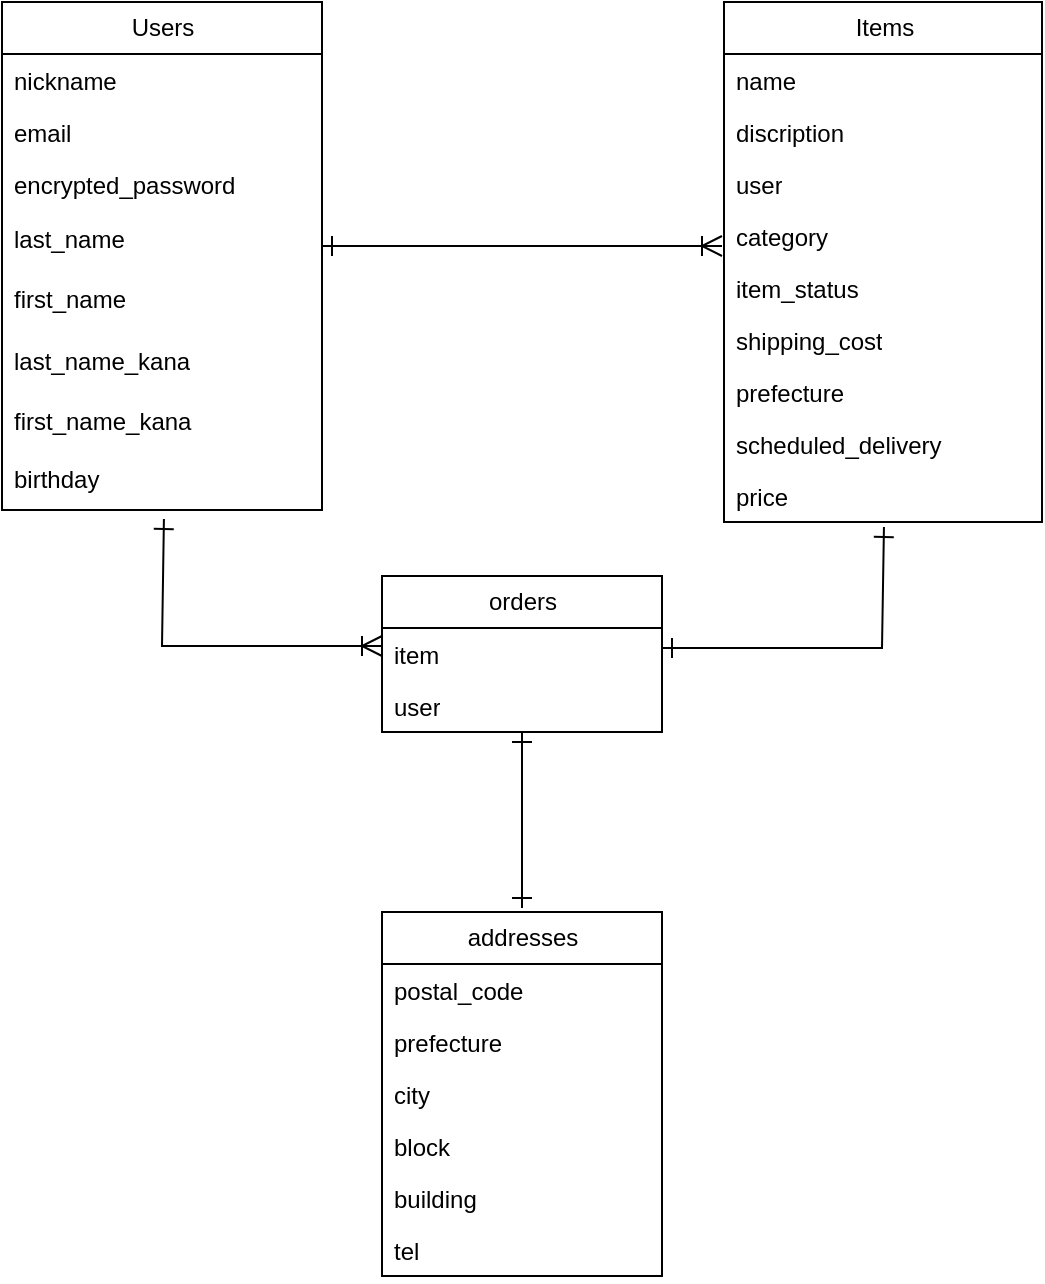 <mxfile>
    <diagram id="_C2DEo1DSgKWEb_ukadL" name="Page-1">
        <mxGraphModel dx="641" dy="522" grid="1" gridSize="10" guides="1" tooltips="1" connect="1" arrows="1" fold="1" page="1" pageScale="1" pageWidth="827" pageHeight="1169" math="0" shadow="0">
            <root>
                <mxCell id="0"/>
                <mxCell id="1" parent="0"/>
                <mxCell id="10" value="Users" style="swimlane;fontStyle=0;childLayout=stackLayout;horizontal=1;startSize=26;fillColor=none;horizontalStack=0;resizeParent=1;resizeParentMax=0;resizeLast=0;collapsible=1;marginBottom=0;html=1;rounded=0;" parent="1" vertex="1">
                    <mxGeometry x="40" y="37" width="160" height="254" as="geometry">
                        <mxRectangle x="40" y="30" width="60" height="30" as="alternateBounds"/>
                    </mxGeometry>
                </mxCell>
                <mxCell id="11" value="nickname&lt;br&gt;&lt;br&gt;" style="text;strokeColor=none;fillColor=none;align=left;verticalAlign=top;spacingLeft=4;spacingRight=4;overflow=hidden;rotatable=0;points=[[0,0.5],[1,0.5]];portConstraint=eastwest;whiteSpace=wrap;html=1;rounded=0;" parent="10" vertex="1">
                    <mxGeometry y="26" width="160" height="26" as="geometry"/>
                </mxCell>
                <mxCell id="12" value="email" style="text;strokeColor=none;fillColor=none;align=left;verticalAlign=top;spacingLeft=4;spacingRight=4;overflow=hidden;rotatable=0;points=[[0,0.5],[1,0.5]];portConstraint=eastwest;whiteSpace=wrap;html=1;rounded=0;" parent="10" vertex="1">
                    <mxGeometry y="52" width="160" height="26" as="geometry"/>
                </mxCell>
                <mxCell id="13" value="encrypted_password" style="text;strokeColor=none;fillColor=none;align=left;verticalAlign=top;spacingLeft=4;spacingRight=4;overflow=hidden;rotatable=0;points=[[0,0.5],[1,0.5]];portConstraint=eastwest;whiteSpace=wrap;html=1;rounded=0;" parent="10" vertex="1">
                    <mxGeometry y="78" width="160" height="26" as="geometry"/>
                </mxCell>
                <mxCell id="36" value="last_name" style="text;strokeColor=none;fillColor=none;align=left;verticalAlign=middle;spacingLeft=4;spacingRight=4;overflow=hidden;points=[[0,0.5],[1,0.5]];portConstraint=eastwest;rotatable=0;whiteSpace=wrap;html=1;rounded=0;" vertex="1" parent="10">
                    <mxGeometry y="104" width="160" height="30" as="geometry"/>
                </mxCell>
                <mxCell id="37" value="first_name" style="text;strokeColor=none;fillColor=none;align=left;verticalAlign=middle;spacingLeft=4;spacingRight=4;overflow=hidden;points=[[0,0.5],[1,0.5]];portConstraint=eastwest;rotatable=0;whiteSpace=wrap;html=1;rounded=0;" vertex="1" parent="10">
                    <mxGeometry y="134" width="160" height="30" as="geometry"/>
                </mxCell>
                <mxCell id="42" value="&lt;font face=&quot;Helvetica&quot;&gt;&lt;span style=&quot;font-size: 12px;&quot;&gt;last_name_kana&lt;/span&gt;&lt;/font&gt;" style="text;strokeColor=none;fillColor=none;align=left;verticalAlign=middle;spacingLeft=4;spacingRight=4;overflow=hidden;points=[[0,0.5],[1,0.5]];portConstraint=eastwest;rotatable=0;whiteSpace=wrap;html=1;fontSize=16;hachureGap=4;fontFamily=Architects Daughter;fontSource=https%3A%2F%2Ffonts.googleapis.com%2Fcss%3Ffamily%3DArchitects%2BDaughter;rounded=0;" vertex="1" parent="10">
                    <mxGeometry y="164" width="160" height="30" as="geometry"/>
                </mxCell>
                <mxCell id="43" value="&lt;font face=&quot;Helvetica&quot; style=&quot;font-size: 12px;&quot;&gt;first_name_kana&lt;/font&gt;" style="text;strokeColor=none;fillColor=none;align=left;verticalAlign=middle;spacingLeft=4;spacingRight=4;overflow=hidden;points=[[0,0.5],[1,0.5]];portConstraint=eastwest;rotatable=0;whiteSpace=wrap;html=1;fontSize=16;hachureGap=4;fontFamily=Architects Daughter;fontSource=https%3A%2F%2Ffonts.googleapis.com%2Fcss%3Ffamily%3DArchitects%2BDaughter;rounded=0;" vertex="1" parent="10">
                    <mxGeometry y="194" width="160" height="30" as="geometry"/>
                </mxCell>
                <mxCell id="38" value="birthday" style="text;strokeColor=none;fillColor=none;align=left;verticalAlign=middle;spacingLeft=4;spacingRight=4;overflow=hidden;points=[[0,0.5],[1,0.5]];portConstraint=eastwest;rotatable=0;whiteSpace=wrap;html=1;rounded=0;" vertex="1" parent="10">
                    <mxGeometry y="224" width="160" height="30" as="geometry"/>
                </mxCell>
                <mxCell id="14" value="Items" style="swimlane;fontStyle=0;childLayout=stackLayout;horizontal=1;startSize=26;fillColor=none;horizontalStack=0;resizeParent=1;resizeParentMax=0;resizeLast=0;collapsible=1;marginBottom=0;html=1;rounded=0;" parent="1" vertex="1">
                    <mxGeometry x="401" y="37" width="159" height="260" as="geometry">
                        <mxRectangle x="40" y="30" width="60" height="30" as="alternateBounds"/>
                    </mxGeometry>
                </mxCell>
                <mxCell id="62" value="name&lt;br&gt;" style="text;strokeColor=none;fillColor=none;align=left;verticalAlign=top;spacingLeft=4;spacingRight=4;overflow=hidden;rotatable=0;points=[[0,0.5],[1,0.5]];portConstraint=eastwest;whiteSpace=wrap;html=1;rounded=0;" vertex="1" parent="14">
                    <mxGeometry y="26" width="159" height="26" as="geometry"/>
                </mxCell>
                <mxCell id="61" value="discription" style="text;strokeColor=none;fillColor=none;align=left;verticalAlign=top;spacingLeft=4;spacingRight=4;overflow=hidden;rotatable=0;points=[[0,0.5],[1,0.5]];portConstraint=eastwest;whiteSpace=wrap;html=1;rounded=0;" vertex="1" parent="14">
                    <mxGeometry y="52" width="159" height="26" as="geometry"/>
                </mxCell>
                <mxCell id="15" value="user&lt;br&gt;&lt;br&gt;" style="text;strokeColor=none;fillColor=none;align=left;verticalAlign=top;spacingLeft=4;spacingRight=4;overflow=hidden;rotatable=0;points=[[0,0.5],[1,0.5]];portConstraint=eastwest;whiteSpace=wrap;html=1;rounded=0;" parent="14" vertex="1">
                    <mxGeometry y="78" width="159" height="26" as="geometry"/>
                </mxCell>
                <mxCell id="16" value="category" style="text;strokeColor=none;fillColor=none;align=left;verticalAlign=top;spacingLeft=4;spacingRight=4;overflow=hidden;rotatable=0;points=[[0,0.5],[1,0.5]];portConstraint=eastwest;whiteSpace=wrap;html=1;rounded=0;" parent="14" vertex="1">
                    <mxGeometry y="104" width="159" height="26" as="geometry"/>
                </mxCell>
                <mxCell id="28" value="item_status" style="text;strokeColor=none;fillColor=none;align=left;verticalAlign=top;spacingLeft=4;spacingRight=4;overflow=hidden;rotatable=0;points=[[0,0.5],[1,0.5]];portConstraint=eastwest;whiteSpace=wrap;html=1;rounded=0;" parent="14" vertex="1">
                    <mxGeometry y="130" width="159" height="26" as="geometry"/>
                </mxCell>
                <mxCell id="30" value="shipping_cost" style="text;strokeColor=none;fillColor=none;align=left;verticalAlign=top;spacingLeft=4;spacingRight=4;overflow=hidden;rotatable=0;points=[[0,0.5],[1,0.5]];portConstraint=eastwest;whiteSpace=wrap;html=1;rounded=0;" parent="14" vertex="1">
                    <mxGeometry y="156" width="159" height="26" as="geometry"/>
                </mxCell>
                <mxCell id="17" value="prefecture" style="text;strokeColor=none;fillColor=none;align=left;verticalAlign=top;spacingLeft=4;spacingRight=4;overflow=hidden;rotatable=0;points=[[0,0.5],[1,0.5]];portConstraint=eastwest;whiteSpace=wrap;html=1;rounded=0;" parent="14" vertex="1">
                    <mxGeometry y="182" width="159" height="26" as="geometry"/>
                </mxCell>
                <mxCell id="51" value="scheduled_delivery" style="text;strokeColor=none;fillColor=none;align=left;verticalAlign=top;spacingLeft=4;spacingRight=4;overflow=hidden;rotatable=0;points=[[0,0.5],[1,0.5]];portConstraint=eastwest;whiteSpace=wrap;html=1;rounded=0;" vertex="1" parent="14">
                    <mxGeometry y="208" width="159" height="26" as="geometry"/>
                </mxCell>
                <mxCell id="87" value="price" style="text;strokeColor=none;fillColor=none;align=left;verticalAlign=top;spacingLeft=4;spacingRight=4;overflow=hidden;rotatable=0;points=[[0,0.5],[1,0.5]];portConstraint=eastwest;whiteSpace=wrap;html=1;rounded=0;" vertex="1" parent="14">
                    <mxGeometry y="234" width="159" height="26" as="geometry"/>
                </mxCell>
                <mxCell id="99" style="edgeStyle=none;jumpSize=0;html=1;strokeColor=default;strokeWidth=1;startArrow=ERone;startFill=0;endArrow=ERone;endFill=0;startSize=8;endSize=8;" edge="1" parent="1" source="18">
                    <mxGeometry relative="1" as="geometry">
                        <mxPoint x="300" y="490" as="targetPoint"/>
                    </mxGeometry>
                </mxCell>
                <mxCell id="18" value="orders" style="swimlane;fontStyle=0;childLayout=stackLayout;horizontal=1;startSize=26;fillColor=none;horizontalStack=0;resizeParent=1;resizeParentMax=0;resizeLast=0;collapsible=1;marginBottom=0;html=1;rounded=0;" parent="1" vertex="1">
                    <mxGeometry x="230" y="324" width="140" height="78" as="geometry">
                        <mxRectangle x="40" y="30" width="60" height="30" as="alternateBounds"/>
                    </mxGeometry>
                </mxCell>
                <mxCell id="19" value="item" style="text;strokeColor=none;fillColor=none;align=left;verticalAlign=top;spacingLeft=4;spacingRight=4;overflow=hidden;rotatable=0;points=[[0,0.5],[1,0.5]];portConstraint=eastwest;whiteSpace=wrap;html=1;rounded=0;" parent="18" vertex="1">
                    <mxGeometry y="26" width="140" height="26" as="geometry"/>
                </mxCell>
                <mxCell id="20" value="user" style="text;strokeColor=none;fillColor=none;align=left;verticalAlign=top;spacingLeft=4;spacingRight=4;overflow=hidden;rotatable=0;points=[[0,0.5],[1,0.5]];portConstraint=eastwest;whiteSpace=wrap;html=1;rounded=0;" parent="18" vertex="1">
                    <mxGeometry y="52" width="140" height="26" as="geometry"/>
                </mxCell>
                <mxCell id="22" value="addresses" style="swimlane;fontStyle=0;childLayout=stackLayout;horizontal=1;startSize=26;fillColor=none;horizontalStack=0;resizeParent=1;resizeParentMax=0;resizeLast=0;collapsible=1;marginBottom=0;html=1;rounded=0;" parent="1" vertex="1">
                    <mxGeometry x="230" y="492" width="140" height="182" as="geometry">
                        <mxRectangle x="40" y="30" width="60" height="30" as="alternateBounds"/>
                    </mxGeometry>
                </mxCell>
                <mxCell id="23" value="postal_code" style="text;strokeColor=none;fillColor=none;align=left;verticalAlign=top;spacingLeft=4;spacingRight=4;overflow=hidden;rotatable=0;points=[[0,0.5],[1,0.5]];portConstraint=eastwest;whiteSpace=wrap;html=1;rounded=0;" parent="22" vertex="1">
                    <mxGeometry y="26" width="140" height="26" as="geometry"/>
                </mxCell>
                <mxCell id="24" value="prefecture" style="text;strokeColor=none;fillColor=none;align=left;verticalAlign=top;spacingLeft=4;spacingRight=4;overflow=hidden;rotatable=0;points=[[0,0.5],[1,0.5]];portConstraint=eastwest;whiteSpace=wrap;html=1;rounded=0;" parent="22" vertex="1">
                    <mxGeometry y="52" width="140" height="26" as="geometry"/>
                </mxCell>
                <mxCell id="25" value="city" style="text;strokeColor=none;fillColor=none;align=left;verticalAlign=top;spacingLeft=4;spacingRight=4;overflow=hidden;rotatable=0;points=[[0,0.5],[1,0.5]];portConstraint=eastwest;whiteSpace=wrap;html=1;rounded=0;" parent="22" vertex="1">
                    <mxGeometry y="78" width="140" height="26" as="geometry"/>
                </mxCell>
                <mxCell id="93" value="block" style="text;strokeColor=none;fillColor=none;align=left;verticalAlign=top;spacingLeft=4;spacingRight=4;overflow=hidden;rotatable=0;points=[[0,0.5],[1,0.5]];portConstraint=eastwest;whiteSpace=wrap;html=1;rounded=0;" vertex="1" parent="22">
                    <mxGeometry y="104" width="140" height="26" as="geometry"/>
                </mxCell>
                <mxCell id="94" value="building" style="text;strokeColor=none;fillColor=none;align=left;verticalAlign=top;spacingLeft=4;spacingRight=4;overflow=hidden;rotatable=0;points=[[0,0.5],[1,0.5]];portConstraint=eastwest;whiteSpace=wrap;html=1;rounded=0;" vertex="1" parent="22">
                    <mxGeometry y="130" width="140" height="26" as="geometry"/>
                </mxCell>
                <mxCell id="95" value="tel" style="text;strokeColor=none;fillColor=none;align=left;verticalAlign=top;spacingLeft=4;spacingRight=4;overflow=hidden;rotatable=0;points=[[0,0.5],[1,0.5]];portConstraint=eastwest;whiteSpace=wrap;html=1;rounded=0;" vertex="1" parent="22">
                    <mxGeometry y="156" width="140" height="26" as="geometry"/>
                </mxCell>
                <mxCell id="66" value="" style="edgeStyle=elbowEdgeStyle;elbow=horizontal;endArrow=classic;html=1;curved=0;rounded=0;endSize=8;startSize=8;strokeWidth=8;jumpSize=0;strokeColor=none;" edge="1" parent="1">
                    <mxGeometry width="50" height="50" relative="1" as="geometry">
                        <mxPoint x="280" y="350" as="sourcePoint"/>
                        <mxPoint x="390" y="450" as="targetPoint"/>
                    </mxGeometry>
                </mxCell>
                <mxCell id="72" value="" style="edgeStyle=elbowEdgeStyle;elbow=horizontal;endArrow=ERoneToMany;html=1;curved=0;rounded=0;endSize=8;startSize=8;strokeColor=none;strokeWidth=8;jumpSize=0;startArrow=ERone;startFill=0;endFill=0;" edge="1" parent="1">
                    <mxGeometry width="50" height="50" relative="1" as="geometry">
                        <mxPoint x="280" y="510" as="sourcePoint"/>
                        <mxPoint x="330" y="460" as="targetPoint"/>
                    </mxGeometry>
                </mxCell>
                <mxCell id="86" value="" style="edgeStyle=segmentEdgeStyle;endArrow=ERoneToMany;html=1;curved=0;rounded=0;endSize=8;startSize=8;strokeColor=default;strokeWidth=1;jumpSize=0;endFill=0;startArrow=ERone;startFill=0;exitX=0.506;exitY=1.15;exitDx=0;exitDy=0;exitPerimeter=0;" edge="1" parent="1" source="38">
                    <mxGeometry width="50" height="50" relative="1" as="geometry">
                        <mxPoint x="150" y="310" as="sourcePoint"/>
                        <mxPoint x="230" y="359" as="targetPoint"/>
                        <Array as="points">
                            <mxPoint x="120" y="359"/>
                        </Array>
                    </mxGeometry>
                </mxCell>
                <mxCell id="88" style="edgeStyle=none;jumpSize=0;html=1;strokeColor=default;strokeWidth=1;startArrow=ERone;startFill=0;endArrow=ERoneToMany;endFill=0;startSize=8;endSize=8;" edge="1" parent="1">
                    <mxGeometry relative="1" as="geometry">
                        <mxPoint x="400" y="159" as="targetPoint"/>
                        <mxPoint x="200" y="159" as="sourcePoint"/>
                    </mxGeometry>
                </mxCell>
                <mxCell id="92" value="" style="edgeStyle=segmentEdgeStyle;endArrow=ERone;html=1;curved=0;rounded=0;endSize=8;startSize=8;strokeColor=default;strokeWidth=1;jumpSize=0;startArrow=ERone;startFill=0;endFill=0;exitX=0.503;exitY=1.096;exitDx=0;exitDy=0;exitPerimeter=0;" edge="1" parent="1" source="87">
                    <mxGeometry width="50" height="50" relative="1" as="geometry">
                        <mxPoint x="480" y="310" as="sourcePoint"/>
                        <mxPoint x="370" y="360" as="targetPoint"/>
                        <Array as="points">
                            <mxPoint x="480" y="360"/>
                        </Array>
                    </mxGeometry>
                </mxCell>
            </root>
        </mxGraphModel>
    </diagram>
</mxfile>